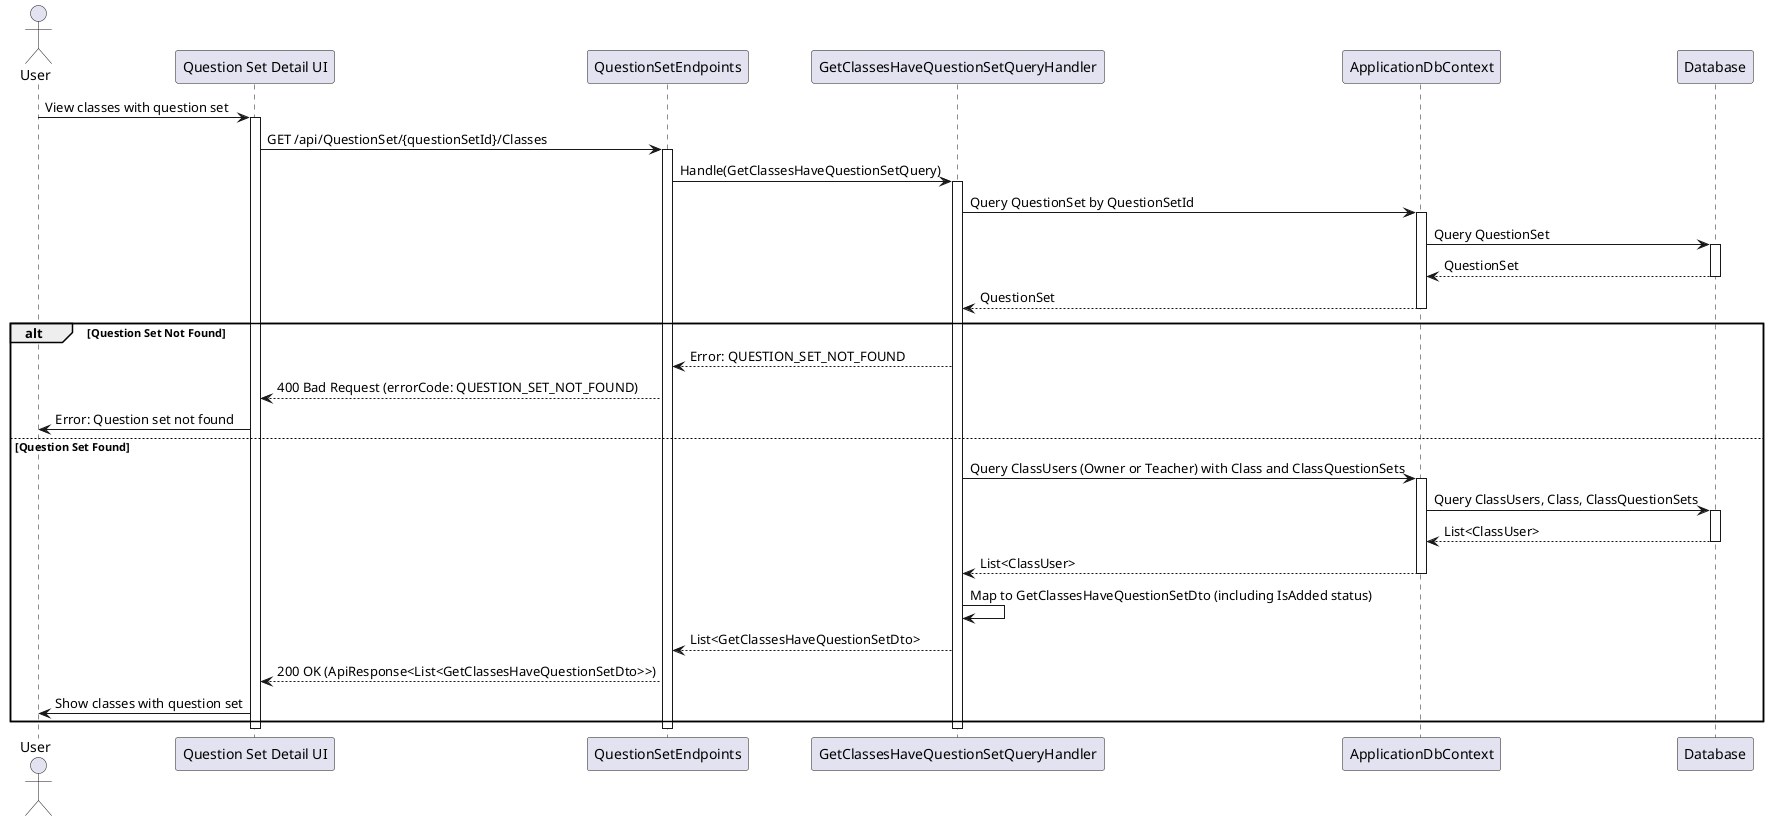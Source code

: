 @startuml
actor User
participant "Question Set Detail UI" as UI
participant QuestionSetEndpoints
participant GetClassesHaveQuestionSetQueryHandler as Handler
participant ApplicationDbContext
participant Database

User -> UI : View classes with question set
activate UI
UI -> QuestionSetEndpoints : GET /api/QuestionSet/{questionSetId}/Classes
activate QuestionSetEndpoints
QuestionSetEndpoints -> Handler : Handle(GetClassesHaveQuestionSetQuery)
activate Handler
Handler -> ApplicationDbContext : Query QuestionSet by QuestionSetId
activate ApplicationDbContext
ApplicationDbContext -> Database : Query QuestionSet
activate Database
Database --> ApplicationDbContext : QuestionSet
deactivate Database
ApplicationDbContext --> Handler : QuestionSet
deactivate ApplicationDbContext
alt Question Set Not Found
    Handler --> QuestionSetEndpoints : Error: QUESTION_SET_NOT_FOUND
    QuestionSetEndpoints --> UI : 400 Bad Request (errorCode: QUESTION_SET_NOT_FOUND)
    UI -> User : Error: Question set not found
else Question Set Found
    Handler -> ApplicationDbContext : Query ClassUsers (Owner or Teacher) with Class and ClassQuestionSets
    activate ApplicationDbContext
    ApplicationDbContext -> Database : Query ClassUsers, Class, ClassQuestionSets
    activate Database
    Database --> ApplicationDbContext : List<ClassUser>
    deactivate Database
    ApplicationDbContext --> Handler : List<ClassUser>
    deactivate ApplicationDbContext
    Handler -> Handler : Map to GetClassesHaveQuestionSetDto (including IsAdded status)
    Handler --> QuestionSetEndpoints : List<GetClassesHaveQuestionSetDto>
    QuestionSetEndpoints --> UI : 200 OK (ApiResponse<List<GetClassesHaveQuestionSetDto>>)
    UI -> User : Show classes with question set
end
deactivate Handler
deactivate QuestionSetEndpoints
deactivate UI
@enduml